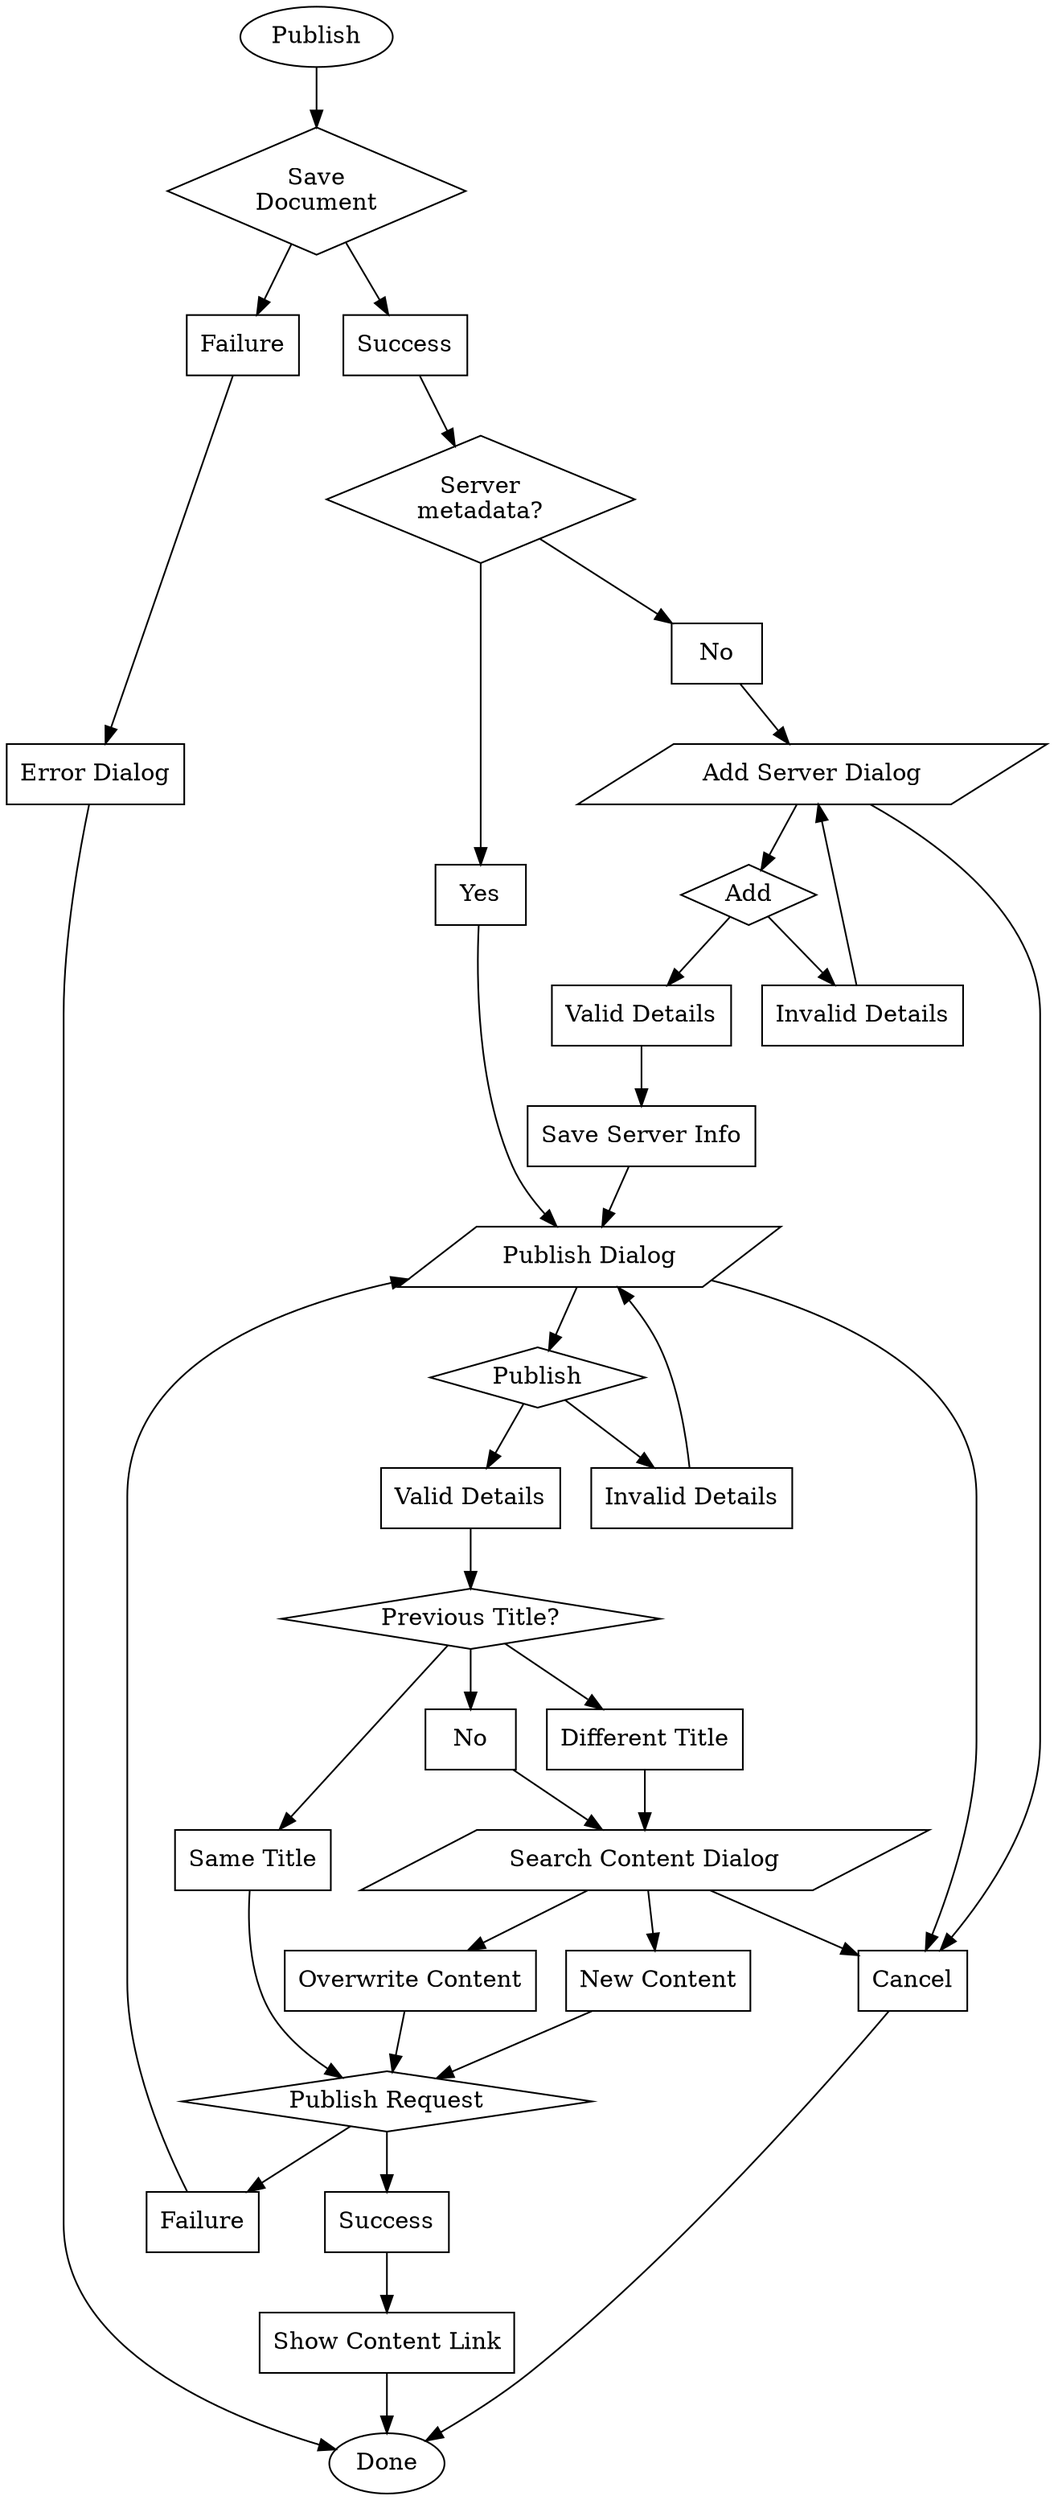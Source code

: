 // to generate an image: dot -Tsvg -O state.dot
// requires grapvhiz
digraph RSConnectJupyter {
    node[shape=box]
    Publish [shape=oval]
    Done [shape=oval]
    "Save\nDocument"[shape=diamond]
    "Server\nmetadata?"[shape=diamond]
    "Add Server Dialog"[shape=parallelogram]
    Add[shape=diamond]
    "Publish Dialog"[shape=parallelogram]
    Publish1[shape=diamond]
    "Previous Title?"[shape=diamond]
    "Search Content Dialog"[shape=parallelogram]
    "Publish Request"[shape=diamond]

    Publish -> "Save\nDocument"

    "Save\nDocument" -> Failure -> "Error Dialog" -> Done
    "Save\nDocument" -> Success

    Success -> "Server\nmetadata?" -> {No, Yes}
    No -> "Add Server Dialog" -> {Cancel, Add}
    Yes -> "Publish Dialog"
    Cancel -> Done
    Add -> {"Invalid Details", "Valid Details"}
    "Invalid Details" -> "Add Server Dialog"
    "Valid Details" -> "Save Server Info" -> "Publish Dialog"

    Publish1 [label="Publish"]
    Invalid1 [label="Invalid Details"]
    Valid1 [label="Valid Details"]
    No2 [label="No"]
    "Publish Dialog" -> Cancel
    "Publish Dialog" -> Publish1 -> {Invalid1, Valid1}
    Invalid1 -> "Publish Dialog"
    Valid1 -> "Previous Title?" -> {No2, "Different Title", "Same Title"}
    No2 -> "Search Content Dialog"
    "Same Title" -> "Publish Request"
    "Different Title" -> "Search Content Dialog"

    Failure1 [label="Failure"]
    Success1 [label="Success"]
    "Publish Request" -> {Failure1, Success1}
    Failure1 -> "Publish Dialog"
    Success1 -> "Show Content Link" -> Done

    "Search Content Dialog" -> {Cancel, "New Content", "Overwrite Content"}
    {"New Content", "Overwrite Content"} -> "Publish Request"
}
